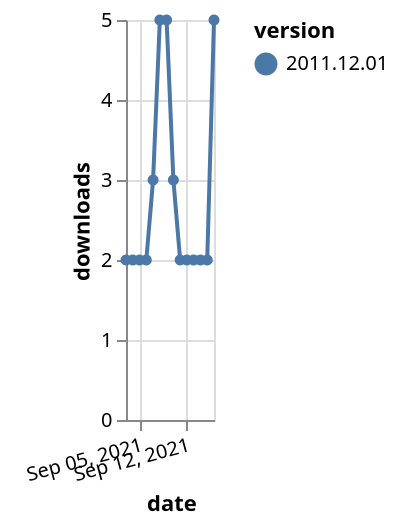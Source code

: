 {"$schema": "https://vega.github.io/schema/vega-lite/v5.json", "description": "A simple bar chart with embedded data.", "data": {"values": [{"date": "2021-09-03", "total": 2030, "delta": 2, "version": "2011.12.01"}, {"date": "2021-09-04", "total": 2032, "delta": 2, "version": "2011.12.01"}, {"date": "2021-09-05", "total": 2034, "delta": 2, "version": "2011.12.01"}, {"date": "2021-09-06", "total": 2036, "delta": 2, "version": "2011.12.01"}, {"date": "2021-09-07", "total": 2039, "delta": 3, "version": "2011.12.01"}, {"date": "2021-09-08", "total": 2044, "delta": 5, "version": "2011.12.01"}, {"date": "2021-09-09", "total": 2049, "delta": 5, "version": "2011.12.01"}, {"date": "2021-09-10", "total": 2052, "delta": 3, "version": "2011.12.01"}, {"date": "2021-09-11", "total": 2054, "delta": 2, "version": "2011.12.01"}, {"date": "2021-09-12", "total": 2056, "delta": 2, "version": "2011.12.01"}, {"date": "2021-09-13", "total": 2058, "delta": 2, "version": "2011.12.01"}, {"date": "2021-09-14", "total": 2060, "delta": 2, "version": "2011.12.01"}, {"date": "2021-09-15", "total": 2062, "delta": 2, "version": "2011.12.01"}, {"date": "2021-09-16", "total": 2067, "delta": 5, "version": "2011.12.01"}]}, "width": "container", "mark": {"type": "line", "point": {"filled": true}}, "encoding": {"x": {"field": "date", "type": "temporal", "timeUnit": "yearmonthdate", "title": "date", "axis": {"labelAngle": -15}}, "y": {"field": "delta", "type": "quantitative", "title": "downloads"}, "color": {"field": "version", "type": "nominal"}, "tooltip": {"field": "delta"}}}